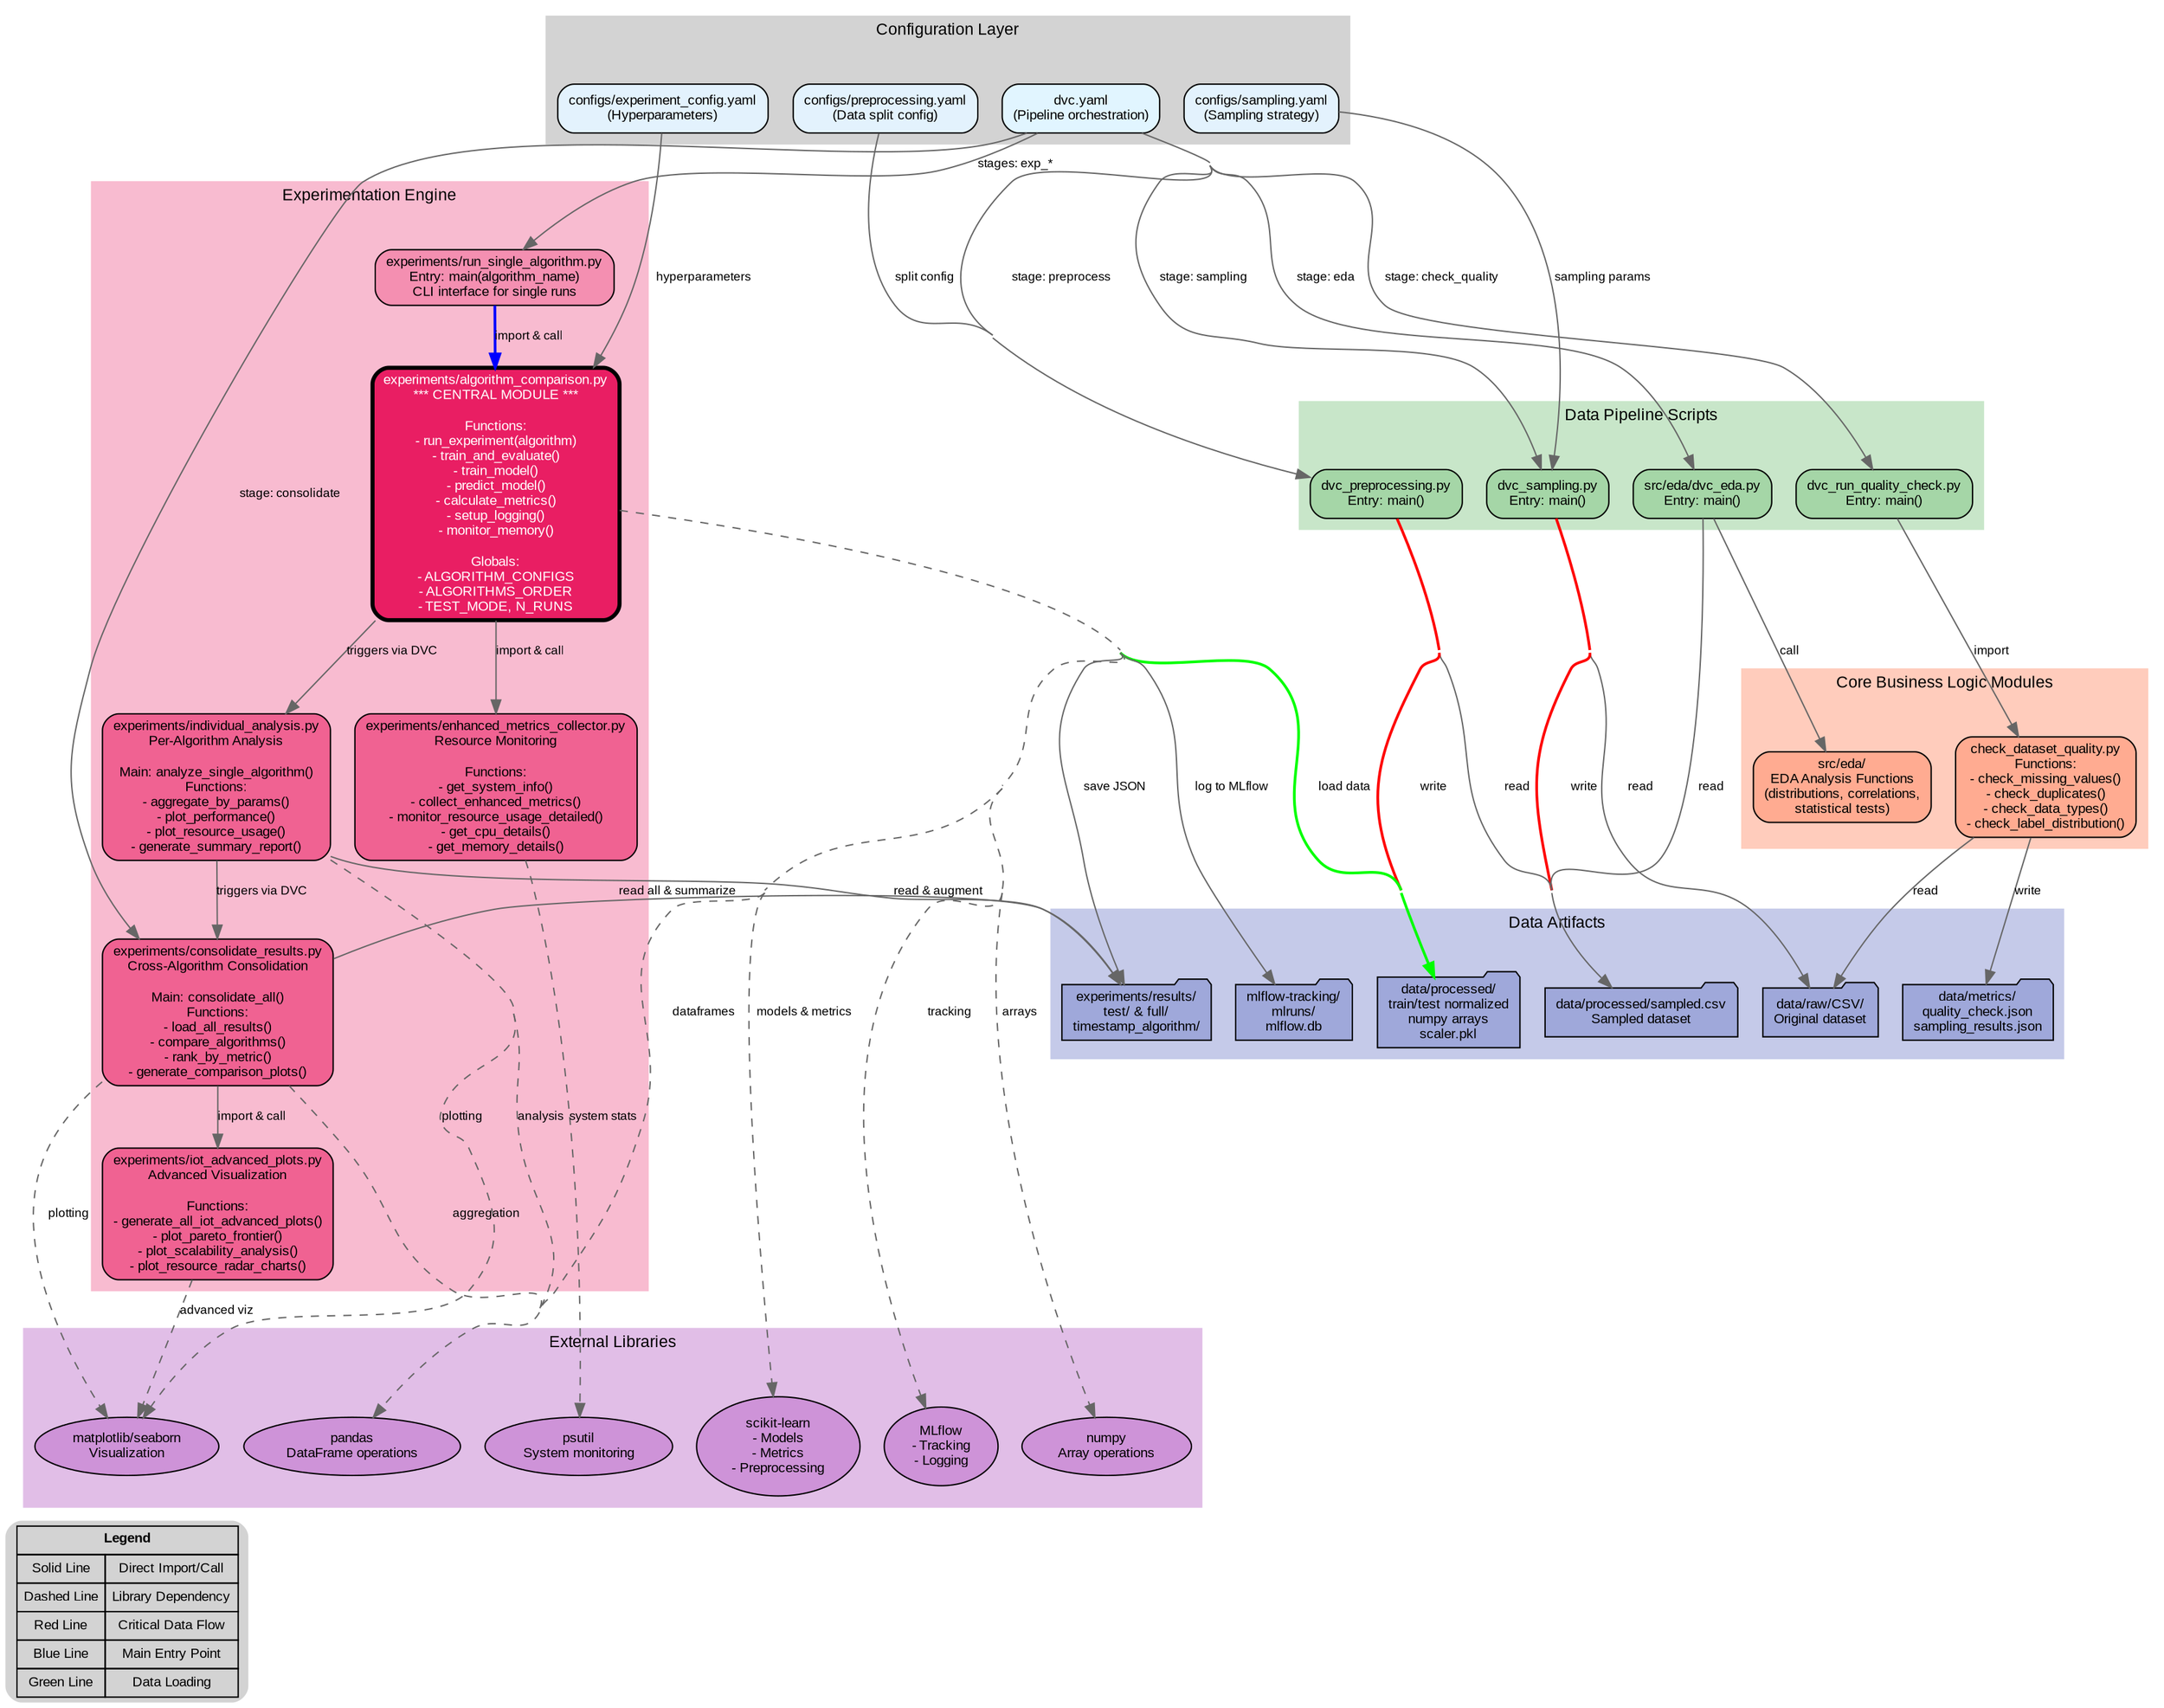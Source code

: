 // ========================================
// Diagrama 7B: Grafo de Dependências entre Módulos
// Formato: GraphViz DOT
// Como compilar: dot -Tpng 07_code_structure_dependencies.dot -o dependencies.png
// Como compilar SVG: dot -Tsvg 07_code_structure_dependencies.dot -o dependencies.svg
// ========================================

digraph CodeDependencies {
    // Global attributes
    graph [
        rankdir=TB
        bgcolor="#ffffff"
        fontname="Arial"
        fontsize=12
        concentrate=true
        compound=true
    ]
    
    node [
        shape=box
        style="rounded,filled"
        fontname="Arial"
        fontsize=10
    ]
    
    edge [
        fontname="Arial"
        fontsize=9
        color="#666666"
    ]
    
    // ========================================
    // Subgraph: Configuration Layer
    // ========================================
    subgraph cluster_config {
        label="Configuration Layer"
        style=filled
        color=lightgrey
        
        dvc_yaml [label="dvc.yaml\n(Pipeline orchestration)" fillcolor="#e1f5ff"]
        exp_config [label="configs/experiment_config.yaml\n(Hyperparameters)" fillcolor="#e3f2fd"]
        prep_config [label="configs/preprocessing.yaml\n(Data split config)" fillcolor="#e3f2fd"]
        samp_config [label="configs/sampling.yaml\n(Sampling strategy)" fillcolor="#e3f2fd"]
    }
    
    // ========================================
    // Subgraph: Data Pipeline Scripts (DVC)
    // ========================================
    subgraph cluster_dvc_scripts {
        label="Data Pipeline Scripts"
        style=filled
        color="#c8e6c9"
        
        dvc_quality [label="dvc_run_quality_check.py\nEntry: main()" fillcolor="#a5d6a7"]
        dvc_sampling [label="dvc_sampling.py\nEntry: main()" fillcolor="#a5d6a7"]
        dvc_eda [label="src/eda/dvc_eda.py\nEntry: main()" fillcolor="#a5d6a7"]
        dvc_preproc [label="dvc_preprocessing.py\nEntry: main()" fillcolor="#a5d6a7"]
    }
    
    // ========================================
    // Subgraph: Core Modules
    // ========================================
    subgraph cluster_core {
        label="Core Business Logic Modules"
        style=filled
        color="#ffccbc"
        
        quality_mod [label="check_dataset_quality.py\nFunctions:\n- check_missing_values()\n- check_duplicates()\n- check_data_types()\n- check_label_distribution()" fillcolor="#ffab91"]
        
        eda_funcs [label="src/eda/\nEDA Analysis Functions\n(distributions, correlations,\nstatistical tests)" fillcolor="#ffab91"]
    }
    
    // ========================================
    // Subgraph: Experiment Core
    // ========================================
    subgraph cluster_experiments {
        label="Experimentation Engine"
        style=filled
        color="#f8bbd0"
        
        run_single [label="experiments/run_single_algorithm.py\nEntry: main(algorithm_name)\nCLI interface for single runs" fillcolor="#f48fb1"]
        
        algo_comp [label="experiments/algorithm_comparison.py\n*** CENTRAL MODULE ***\n\nFunctions:\n- run_experiment(algorithm)\n- train_and_evaluate()\n- train_model()\n- predict_model()\n- calculate_metrics()\n- setup_logging()\n- monitor_memory()\n\nGlobals:\n- ALGORITHM_CONFIGS\n- ALGORITHMS_ORDER\n- TEST_MODE, N_RUNS" fillcolor="#e91e63" fontcolor="white" penwidth=3]
        
        metrics_col [label="experiments/enhanced_metrics_collector.py\nResource Monitoring\n\nFunctions:\n- get_system_info()\n- collect_enhanced_metrics()\n- monitor_resource_usage_detailed()\n- get_cpu_details()\n- get_memory_details()" fillcolor="#f06292"]
        
        individual [label="experiments/individual_analysis.py\nPer-Algorithm Analysis\n\nMain: analyze_single_algorithm()\nFunctions:\n- aggregate_by_params()\n- plot_performance()\n- plot_resource_usage()\n- generate_summary_report()" fillcolor="#f06292"]
        
        consolidate [label="experiments/consolidate_results.py\nCross-Algorithm Consolidation\n\nMain: consolidate_all()\nFunctions:\n- load_all_results()\n- compare_algorithms()\n- rank_by_metric()\n- generate_comparison_plots()" fillcolor="#f06292"]
        
        advanced_plots [label="experiments/iot_advanced_plots.py\nAdvanced Visualization\n\nFunctions:\n- generate_all_iot_advanced_plots()\n- plot_pareto_frontier()\n- plot_scalability_analysis()\n- plot_resource_radar_charts()" fillcolor="#f06292"]
    }
    
    // ========================================
    // Subgraph: External Dependencies
    // ========================================
    subgraph cluster_external {
        label="External Libraries"
        style=filled
        color="#e1bee7"
        
        sklearn [label="scikit-learn\n- Models\n- Metrics\n- Preprocessing" shape=ellipse fillcolor="#ce93d8"]
        mlflow [label="MLflow\n- Tracking\n- Logging" shape=ellipse fillcolor="#ce93d8"]
        pandas [label="pandas\nDataFrame operations" shape=ellipse fillcolor="#ce93d8"]
        numpy [label="numpy\nArray operations" shape=ellipse fillcolor="#ce93d8"]
        matplotlib [label="matplotlib/seaborn\nVisualization" shape=ellipse fillcolor="#ce93d8"]
        psutil [label="psutil\nSystem monitoring" shape=ellipse fillcolor="#ce93d8"]
    }
    
    // ========================================
    // Data Artifacts (Files/Directories)
    // ========================================
    subgraph cluster_data {
        label="Data Artifacts"
        style=filled
        color="#c5cae9"
        
        raw_data [label="data/raw/CSV/\nOriginal dataset" shape=folder fillcolor="#9fa8da"]
        sampled_data [label="data/processed/sampled.csv\nSampled dataset" shape=folder fillcolor="#9fa8da"]
        train_test [label="data/processed/\ntrain/test normalized\nnumpy arrays\nscaler.pkl" shape=folder fillcolor="#9fa8da"]
        quality_metrics [label="data/metrics/\nquality_check.json\nsampling_results.json" shape=folder fillcolor="#9fa8da"]
        results [label="experiments/results/\ntest/ & full/\ntimestamp_algorithm/" shape=folder fillcolor="#9fa8da"]
        mlflow_dir [label="mlflow-tracking/\nmlruns/\nmlflow.db" shape=folder fillcolor="#9fa8da"]
    }
    
    // ========================================
    // Configuration Dependencies
    // ========================================
    dvc_yaml -> dvc_quality [label="stage: check_quality"]
    dvc_yaml -> dvc_sampling [label="stage: sampling"]
    dvc_yaml -> dvc_eda [label="stage: eda"]
    dvc_yaml -> dvc_preproc [label="stage: preprocess"]
    dvc_yaml -> run_single [label="stages: exp_*"]
    dvc_yaml -> consolidate [label="stage: consolidate"]
    
    exp_config -> algo_comp [label="hyperparameters"]
    prep_config -> dvc_preproc [label="split config"]
    samp_config -> dvc_sampling [label="sampling params"]
    
    // ========================================
    // Pipeline Flow
    // ========================================
    dvc_quality -> quality_mod [label="import"]
    quality_mod -> raw_data [label="read"]
    quality_mod -> quality_metrics [label="write"]
    
    dvc_sampling -> raw_data [label="read"]
    dvc_sampling -> sampled_data [label="write" color="red" penwidth=2]
    
    dvc_eda -> sampled_data [label="read"]
    dvc_eda -> eda_funcs [label="call"]
    
    dvc_preproc -> sampled_data [label="read"]
    dvc_preproc -> train_test [label="write" color="red" penwidth=2]
    
    // ========================================
    // Experiment Execution Flow
    // ========================================
    run_single -> algo_comp [label="import & call" color="blue" penwidth=2]
    
    algo_comp -> train_test [label="load data" color="green" penwidth=2]
    algo_comp -> metrics_col [label="import & call"]
    algo_comp -> results [label="save JSON"]
    algo_comp -> mlflow_dir [label="log to MLflow"]
    algo_comp -> individual [label="triggers via DVC"]
    
    individual -> results [label="read & augment"]
    individual -> consolidate [label="triggers via DVC"]
    
    consolidate -> results [label="read all & summarize"]
    consolidate -> advanced_plots [label="import & call"]
    
    // ========================================
    // External Library Dependencies
    // ========================================
    algo_comp -> sklearn [label="models & metrics" style=dashed]
    algo_comp -> mlflow [label="tracking" style=dashed]
    algo_comp -> pandas [label="dataframes" style=dashed]
    algo_comp -> numpy [label="arrays" style=dashed]
    
    metrics_col -> psutil [label="system stats" style=dashed]
    
    individual -> matplotlib [label="plotting" style=dashed]
    individual -> pandas [label="analysis" style=dashed]
    
    consolidate -> matplotlib [label="plotting" style=dashed]
    consolidate -> pandas [label="aggregation" style=dashed]
    
    advanced_plots -> matplotlib [label="advanced viz" style=dashed]
    
    // ========================================
    // Legend
    // ========================================
    {
        rank=sink
        legend [
            shape=plaintext
            label=<
                <TABLE BORDER="0" CELLBORDER="1" CELLSPACING="0" CELLPADDING="4">
                <TR><TD COLSPAN="2"><B>Legend</B></TD></TR>
                <TR><TD>Solid Line</TD><TD>Direct Import/Call</TD></TR>
                <TR><TD>Dashed Line</TD><TD>Library Dependency</TD></TR>
                <TR><TD>Red Line</TD><TD>Critical Data Flow</TD></TR>
                <TR><TD>Blue Line</TD><TD>Main Entry Point</TD></TR>
                <TR><TD>Green Line</TD><TD>Data Loading</TD></TR>
                </TABLE>
            >
        ]
    }
}

